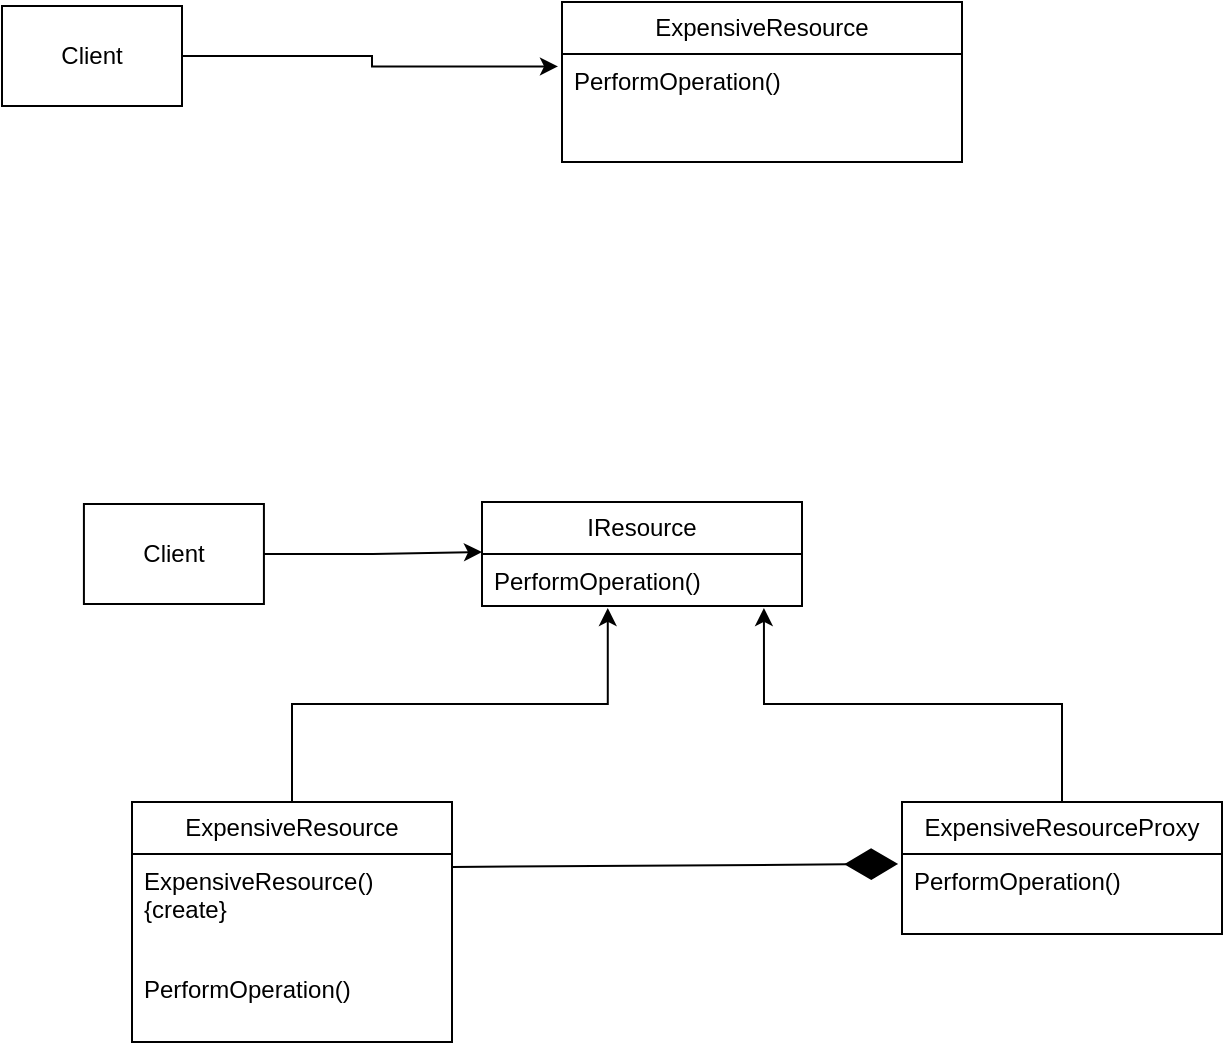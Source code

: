 <mxfile version="26.0.5">
  <diagram name="Page-1" id="3YOr41oclDgJEnjA_EyK">
    <mxGraphModel dx="990" dy="1145" grid="1" gridSize="10" guides="1" tooltips="1" connect="1" arrows="1" fold="1" page="1" pageScale="1" pageWidth="850" pageHeight="1100" math="0" shadow="0">
      <root>
        <mxCell id="0" />
        <mxCell id="1" parent="0" />
        <mxCell id="oxw924Aw_hE29r7gWZjA-1" value="ExpensiveResource" style="swimlane;fontStyle=0;childLayout=stackLayout;horizontal=1;startSize=26;fillColor=none;horizontalStack=0;resizeParent=1;resizeParentMax=0;resizeLast=0;collapsible=1;marginBottom=0;whiteSpace=wrap;html=1;" vertex="1" parent="1">
          <mxGeometry x="480" y="280" width="200" height="80" as="geometry" />
        </mxCell>
        <mxCell id="oxw924Aw_hE29r7gWZjA-4" value="PerformOperation()" style="text;strokeColor=none;fillColor=none;align=left;verticalAlign=top;spacingLeft=4;spacingRight=4;overflow=hidden;rotatable=0;points=[[0,0.5],[1,0.5]];portConstraint=eastwest;whiteSpace=wrap;html=1;" vertex="1" parent="oxw924Aw_hE29r7gWZjA-1">
          <mxGeometry y="26" width="200" height="54" as="geometry" />
        </mxCell>
        <mxCell id="oxw924Aw_hE29r7gWZjA-5" value="Client" style="html=1;whiteSpace=wrap;" vertex="1" parent="1">
          <mxGeometry x="200" y="282" width="90" height="50" as="geometry" />
        </mxCell>
        <mxCell id="oxw924Aw_hE29r7gWZjA-6" style="edgeStyle=orthogonalEdgeStyle;rounded=0;orthogonalLoop=1;jettySize=auto;html=1;entryX=-0.01;entryY=0.115;entryDx=0;entryDy=0;entryPerimeter=0;" edge="1" parent="1" source="oxw924Aw_hE29r7gWZjA-5" target="oxw924Aw_hE29r7gWZjA-4">
          <mxGeometry relative="1" as="geometry" />
        </mxCell>
        <mxCell id="oxw924Aw_hE29r7gWZjA-11" value="IResource" style="swimlane;fontStyle=0;childLayout=stackLayout;horizontal=1;startSize=26;fillColor=none;horizontalStack=0;resizeParent=1;resizeParentMax=0;resizeLast=0;collapsible=1;marginBottom=0;whiteSpace=wrap;html=1;" vertex="1" parent="1">
          <mxGeometry x="440" y="530" width="160" height="52" as="geometry" />
        </mxCell>
        <mxCell id="oxw924Aw_hE29r7gWZjA-14" value="PerformOperation()" style="text;strokeColor=none;fillColor=none;align=left;verticalAlign=top;spacingLeft=4;spacingRight=4;overflow=hidden;rotatable=0;points=[[0,0.5],[1,0.5]];portConstraint=eastwest;whiteSpace=wrap;html=1;" vertex="1" parent="oxw924Aw_hE29r7gWZjA-11">
          <mxGeometry y="26" width="160" height="26" as="geometry" />
        </mxCell>
        <mxCell id="oxw924Aw_hE29r7gWZjA-15" value="ExpensiveResource" style="swimlane;fontStyle=0;childLayout=stackLayout;horizontal=1;startSize=26;fillColor=none;horizontalStack=0;resizeParent=1;resizeParentMax=0;resizeLast=0;collapsible=1;marginBottom=0;whiteSpace=wrap;html=1;" vertex="1" parent="1">
          <mxGeometry x="265" y="680" width="160" height="120" as="geometry" />
        </mxCell>
        <mxCell id="oxw924Aw_hE29r7gWZjA-16" value="ExpensiveResource(){create}" style="text;strokeColor=none;fillColor=none;align=left;verticalAlign=top;spacingLeft=4;spacingRight=4;overflow=hidden;rotatable=0;points=[[0,0.5],[1,0.5]];portConstraint=eastwest;whiteSpace=wrap;html=1;" vertex="1" parent="oxw924Aw_hE29r7gWZjA-15">
          <mxGeometry y="26" width="160" height="54" as="geometry" />
        </mxCell>
        <mxCell id="oxw924Aw_hE29r7gWZjA-18" value="PerformOperation()" style="text;strokeColor=none;fillColor=none;align=left;verticalAlign=top;spacingLeft=4;spacingRight=4;overflow=hidden;rotatable=0;points=[[0,0.5],[1,0.5]];portConstraint=eastwest;whiteSpace=wrap;html=1;" vertex="1" parent="oxw924Aw_hE29r7gWZjA-15">
          <mxGeometry y="80" width="160" height="40" as="geometry" />
        </mxCell>
        <mxCell id="oxw924Aw_hE29r7gWZjA-17" style="edgeStyle=orthogonalEdgeStyle;rounded=0;orthogonalLoop=1;jettySize=auto;html=1;entryX=0.393;entryY=1.038;entryDx=0;entryDy=0;entryPerimeter=0;" edge="1" parent="1" source="oxw924Aw_hE29r7gWZjA-15" target="oxw924Aw_hE29r7gWZjA-14">
          <mxGeometry relative="1" as="geometry" />
        </mxCell>
        <mxCell id="oxw924Aw_hE29r7gWZjA-22" value="Client" style="html=1;whiteSpace=wrap;" vertex="1" parent="1">
          <mxGeometry x="240.96" y="531" width="90" height="50" as="geometry" />
        </mxCell>
        <mxCell id="oxw924Aw_hE29r7gWZjA-23" style="edgeStyle=orthogonalEdgeStyle;rounded=0;orthogonalLoop=1;jettySize=auto;html=1;entryX=-0.006;entryY=0.15;entryDx=0;entryDy=0;entryPerimeter=0;" edge="1" parent="1" source="oxw924Aw_hE29r7gWZjA-22">
          <mxGeometry relative="1" as="geometry">
            <mxPoint x="440.0" y="555" as="targetPoint" />
          </mxGeometry>
        </mxCell>
        <mxCell id="oxw924Aw_hE29r7gWZjA-25" value="ExpensiveResourceProxy" style="swimlane;fontStyle=0;childLayout=stackLayout;horizontal=1;startSize=26;fillColor=none;horizontalStack=0;resizeParent=1;resizeParentMax=0;resizeLast=0;collapsible=1;marginBottom=0;whiteSpace=wrap;html=1;" vertex="1" parent="1">
          <mxGeometry x="650" y="680" width="160" height="66" as="geometry" />
        </mxCell>
        <mxCell id="oxw924Aw_hE29r7gWZjA-26" value="PerformOperation()" style="text;strokeColor=none;fillColor=none;align=left;verticalAlign=top;spacingLeft=4;spacingRight=4;overflow=hidden;rotatable=0;points=[[0,0.5],[1,0.5]];portConstraint=eastwest;whiteSpace=wrap;html=1;" vertex="1" parent="oxw924Aw_hE29r7gWZjA-25">
          <mxGeometry y="26" width="160" height="40" as="geometry" />
        </mxCell>
        <mxCell id="oxw924Aw_hE29r7gWZjA-27" style="edgeStyle=orthogonalEdgeStyle;rounded=0;orthogonalLoop=1;jettySize=auto;html=1;entryX=0.881;entryY=1.038;entryDx=0;entryDy=0;entryPerimeter=0;" edge="1" parent="1" source="oxw924Aw_hE29r7gWZjA-25" target="oxw924Aw_hE29r7gWZjA-14">
          <mxGeometry relative="1" as="geometry" />
        </mxCell>
        <mxCell id="oxw924Aw_hE29r7gWZjA-28" value="" style="endArrow=diamondThin;endFill=1;endSize=24;html=1;rounded=0;entryX=-0.012;entryY=0.125;entryDx=0;entryDy=0;entryPerimeter=0;" edge="1" parent="1" target="oxw924Aw_hE29r7gWZjA-26">
          <mxGeometry width="160" relative="1" as="geometry">
            <mxPoint x="425" y="712.5" as="sourcePoint" />
            <mxPoint x="585" y="712.5" as="targetPoint" />
          </mxGeometry>
        </mxCell>
      </root>
    </mxGraphModel>
  </diagram>
</mxfile>
